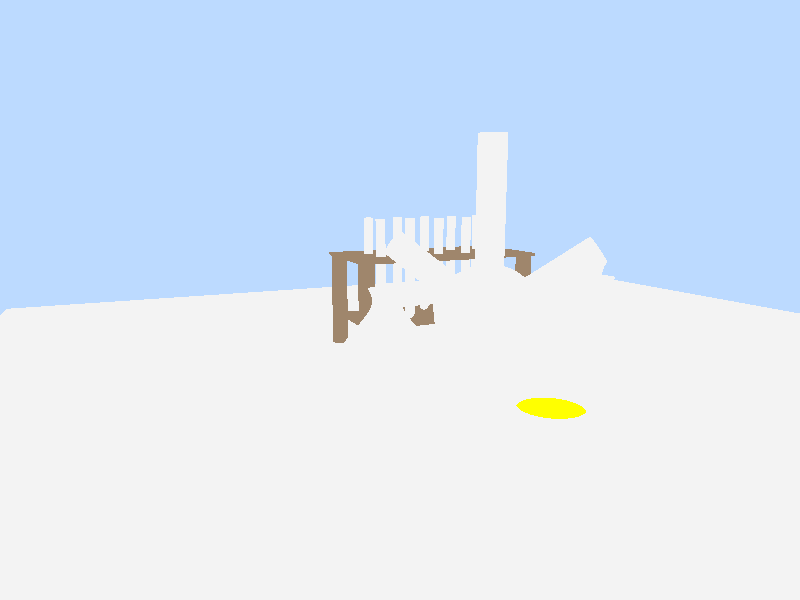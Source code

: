 #include "colors.inc"
#include "textures.inc"

background {
  color rgb <0.5, 0.7, 1>
}
camera {                  
    location <3.5, 6, 20> 
    location <20, 6, 20> 
    location <-20, 6, -20>  
    //look_at <3.5, 2.9, 3.3>
    look_at <3.5, 5.5, 2.5>   
    location <20,5,-5>
    look_at <0,1,4>  
    //location <6,20,4>
    //look_at <6,1.5,4>
}
light_source {
  <0, 10, 20>
  color rgb <1, 1, 1>
}         
//surface
box { <-10.00, 0.00, -10.00>,< 20.00, -2.00, 20.00>   

      texture { pigment{ color rgbf <.9,.9,.9,.5>}  
                finish { phong 1 reflection{ .500 metallic 1.00} } 
              } // end of texture

      scale <1,1,1> rotate<0,0,0> translate<0,0,0> 
} // end of box --------------------------------------                                                                  
                                                     
#macro bottle1(r,g,b,l)     
    object {                     
        isosurface{ // ------------------------------------------------------------
        
          function {  -(z* z)+pow(z+.1, 4)+(x*x+y*y-.03)
                   }
        
          threshold 0
          accuracy 0.0001
          max_gradient 5
          contained_by {box {<-2,-2,-2>, < 2, 2, l>}}
          //open
        
          texture{ pigment{ color rgbf <r,g,b,.9>}
                   finish { phong .7}
        	  }
          scale 2.00
          rotate <-90,0,0>
          translate <0, 0, 0>   
        } // end of isosurface -----------------------------------------------------   
        scale .99
    }
                                                         
                         
    isosurface{ // ------------------------------------------------------------
    
      function {  -(z* z)+pow(z+.1, 4)+(x*x+y*y-.03)
               }
    
      threshold 0
      accuracy 0.0001
      max_gradient 5
      contained_by {box {<-2,-2,-2>, < 2, 2, .15>}}
      //open
    
      texture{ pigment{ color rgbf .9}
               finish { phong 1}
    	  }
      scale 2.00
      rotate <-90,0,0>
      translate <0, 0, 0>
    } // end of isosurface ----------------------------------------------------- 
#end       

#macro bottle2(r,g,b,l)    
    difference {
        sphere_sweep{  // rotates a 2-D outline of points around the Y axis to create a 3-D shape
          linear_spline //  linear_spline | quadratic_spline | cubic_spline
          2,      // number of points,
          <0.0, 1.0, >, .1,
          <0.0, -1.0, >, .1    
          rotate<0,0,0> 
          translate<0,0.0,0>
        } // ----------------------------------------------- end of lathe object
        box {
            <1,1,1>, <-1,2,-1>
        }    
        texture{ pigment{ color rgbf .9}
            finish { phong 1}
    	}
    }
    difference {
        sphere_sweep{  // rotates a 2-D outline of points around the Y axis to create a 3-D shape
          linear_spline //  linear_spline | quadratic_spline | cubic_spline
          2,      // number of points,
          <0.0, 1.0, >, .1,
          <0.0, -1.0, >, .1    
          rotate<0,0,0> 
          translate<0,0.0,0>
        } // ----------------------------------------------- end of lathe object
        box {
            <1,-1+l*2,1>, <-1,2,-1>
        }
        scale .99  
        texture{ pigment{ color rgbf <r,g,b,.9>}
            finish { phong 3}
        }
    }
#end
                         
#declare petrih=.15;
#declare petrir=.8;
#macro petri(r,g,b,l)
    difference {
        cylinder {
            <0,0,0>,<0,petrih,0>,petrir
        }
        cylinder {
            <0,.01,0>,<0,petrih*2,0>,petrir-.02
        }
        texture{ pigment{ color rgbf .9}
            finish { phong 1}
    	}
    }
    difference {
        cylinder {
            <0,.02,0>,<0,petrih*l,0>,petrir-.02
        }
        texture{ pigment{ color rgbf <r,g,b,.9>}
            finish { phong .5}
        }
    }
#end

                     
//bottle1(1,.1,.1,-1)  
//bottle2(.5,.5,.8,.3)

#declare col=<89/255, 61/255, 38/255>;
#declare cols=array[10][3]{
    {.7,.2,.2},
    {.3,.3,.5},
    {.6,.6,.6},
    {.5,.7,.6},
    {.9,.6,.6},
    {.7, .9, .4},
    {.2, .6, .9},
    {.7, .8, .2},
    {.5, .1, .8},
    {.7, 0,.7}
}
#declare full=array[10]{
    .6, .3, .9, .75, .4, .1, .8, .4, .3, .7
}

difference {
    union {
        box {
            <1,3,1>
            <4,2.9,7>
        }
        box {
            <1.25,1,1.25>
            <3.75,.9,6.75>
        }
        cylinder {
            <1.25,0, 1.25>, <1.25,3,1.25>, .25
        }
        cylinder {
            <1.25,0, 6.75>, <1.25,3,6.75>, .25
        }
        cylinder {
            <3.75,0, 1.25>, <3.75,3,1.25>, .25
        }
        cylinder {
            <3.75,0, 6.75>, <3.75,3,6.75>, .25
        }
    }        
    #for (i, 2, 6, 1)
    object {
        union { bottle2(.5,.5,.8,.3) }
        scale 1.5
        translate <2,2.65,i>
    }
    #end
    #for (i, 2, 6, 1)
    object {
        union { bottle2(.5,.5,.8,.3) }
        scale 1.5
        translate <3,2.65,i>
    }
    #end                    
    texture { pigment{ color rgb col } }
}
//счетчик, начальное значение, конечное, шаг    
#for (i, 2, 6, 1)
object {
    union { bottle2(cols[i*2-4][0],cols[i*2-4][1],cols[i*2-4][2],full[i*2-4]) }
    scale 1.5
    translate <2,2.65,i>
}
#end
#for (i, 2, 6, 1)
object {
    union { bottle2(cols[i*2-3][0],cols[i*2-3][1],cols[i*2-3][2],full[i*2-3]) }
    scale 1.5
    translate <3,2.65,i>
}
#end
       
object {
    union { bottle1(0,1,1,-1) }
    translate <5,2.4,8.5>
}  
       
object {
    union { bottle1(0.9,1,0.1,-1) }
    translate <7.5,2.4,6.5>
}
       
object {
    union { bottle1(0.9,.5,0.1,-1) }
    translate <7,2.4,0.5>
}

object {
    union { petri(1,1,0,.5) }
    translate <9.5,0,3.5>
}

#macro bottle3(r,g,b,l)
    union {
        difference {
            sphere {
                0,1.5
            }
            sphere {
                0,1.5
                scale .99
            }
            cylinder {
                0,2,.4
            }
            cylinder {
                0,<-2,2,-2>,.4
            }
            cylinder {
                0,<0, 5, 0>,.4
            }    
            texture{ pigment{ color rgbf .9}
                finish { phong 1}
    	    }
        }
        difference {     
            cylinder {
                0,2,.4
            }
            cylinder {
                0,3,.35
            }     
            sphere {
                0,1.5
            }   
            texture{ pigment{ color rgbf .9}
                finish { phong 1}
    	    }
        }
        difference {      
            cylinder {
                0,<-2,2,-2>,.4
            }
            cylinder {
                0,<-3,3,-3>,.35
            }
            sphere {
                0,1.5
            }  
            texture{ pigment{ color rgbf .9}
                finish { phong 1}
    	    }
        }
        difference {
            cylinder {
                0,<0, 5, 0>,.4
            }
            cylinder {
                0,<0, 5, 0>,.4
                scale <.99, 1.1, .99>
            }     
            sphere {
                0,1.5
            }  
            texture{ pigment{ color rgbf .9}
                finish { phong 1}
    	    }
        }
	}     
    difference {
        sphere {
            0,1.5
            scale .99
        }
        box {
            <-2,-1.5+3*l,-2>,
            <2,2,2>
        }
        texture{ pigment{ color rgbf <r,g,b,.9>}
            finish { phong 2}
        }
    }
#end

object {
    union { bottle3(.0,.95,0,.25) }
    translate <6,1.5,4>
}         

isosurface{ // ------------------------------------------------------------

  function { .5*pow(sin(x*2),2)* x* y + .5*pow(cos(2* y),2)* y* z-5+x* x+y* y+z* z
           }

  threshold 0
  accuracy 0.0001
  max_gradient 5
  contained_by {box {-3, 3}}
  //open
             
  texture { pigment{ color rgb<1,0.75,0.55>}
            normal { bumps 0.5 scale 0.05}
            finish { phong 0.3}
	  }
  scale .2
  rotate <0,0,0>
  translate <7,.6,0.5>   
} // end of isosurface ----------------------------------------------------- 










